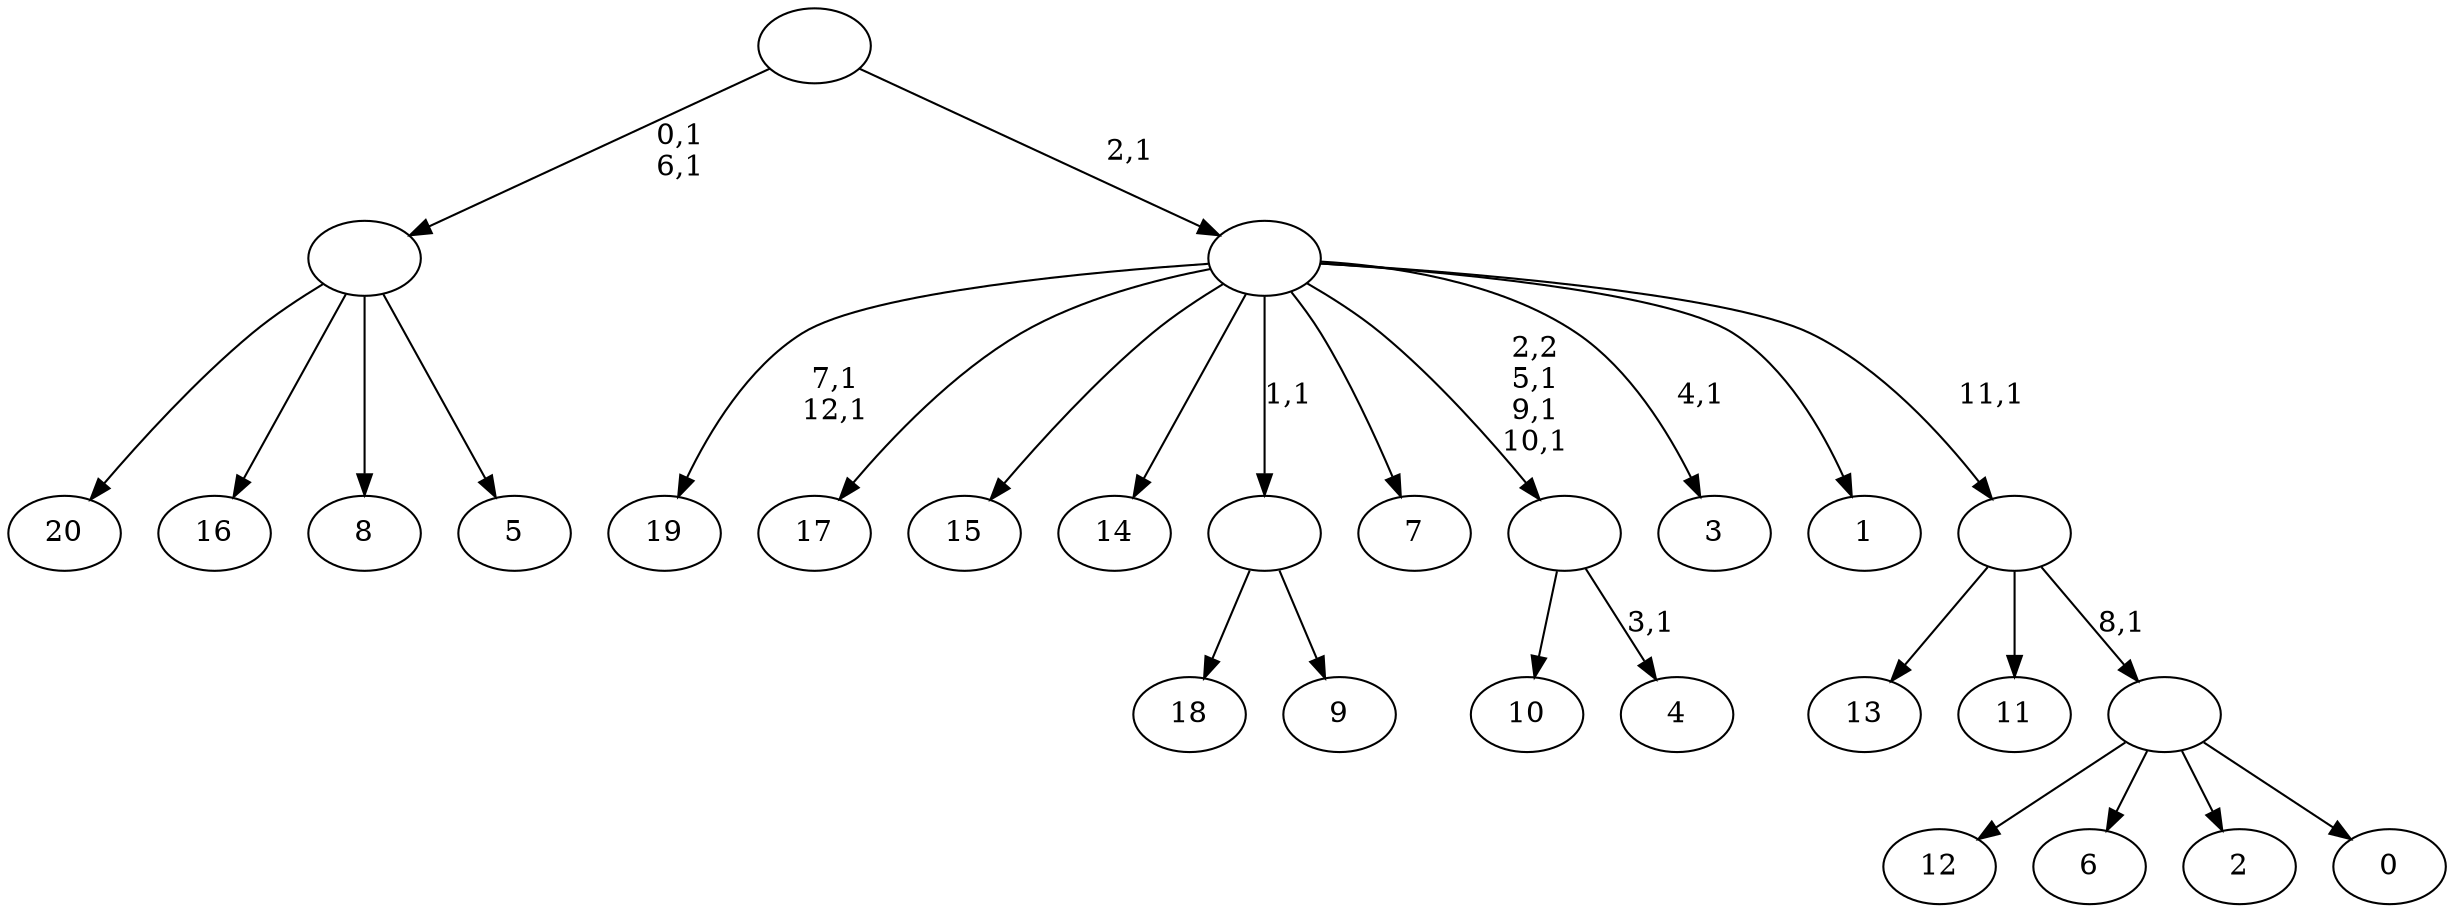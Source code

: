 digraph T {
	34 [label="20"]
	33 [label="19"]
	30 [label="18"]
	29 [label="17"]
	28 [label="16"]
	27 [label="15"]
	26 [label="14"]
	25 [label="13"]
	24 [label="12"]
	23 [label="11"]
	22 [label="10"]
	21 [label="9"]
	20 [label=""]
	19 [label="8"]
	18 [label="7"]
	17 [label="6"]
	16 [label="5"]
	15 [label=""]
	13 [label="4"]
	11 [label=""]
	8 [label="3"]
	6 [label="2"]
	5 [label="1"]
	4 [label="0"]
	3 [label=""]
	2 [label=""]
	1 [label=""]
	0 [label=""]
	20 -> 30 [label=""]
	20 -> 21 [label=""]
	15 -> 34 [label=""]
	15 -> 28 [label=""]
	15 -> 19 [label=""]
	15 -> 16 [label=""]
	11 -> 13 [label="3,1"]
	11 -> 22 [label=""]
	3 -> 24 [label=""]
	3 -> 17 [label=""]
	3 -> 6 [label=""]
	3 -> 4 [label=""]
	2 -> 25 [label=""]
	2 -> 23 [label=""]
	2 -> 3 [label="8,1"]
	1 -> 8 [label="4,1"]
	1 -> 11 [label="2,2\n5,1\n9,1\n10,1"]
	1 -> 33 [label="7,1\n12,1"]
	1 -> 29 [label=""]
	1 -> 27 [label=""]
	1 -> 26 [label=""]
	1 -> 20 [label="1,1"]
	1 -> 18 [label=""]
	1 -> 5 [label=""]
	1 -> 2 [label="11,1"]
	0 -> 15 [label="0,1\n6,1"]
	0 -> 1 [label="2,1"]
}
